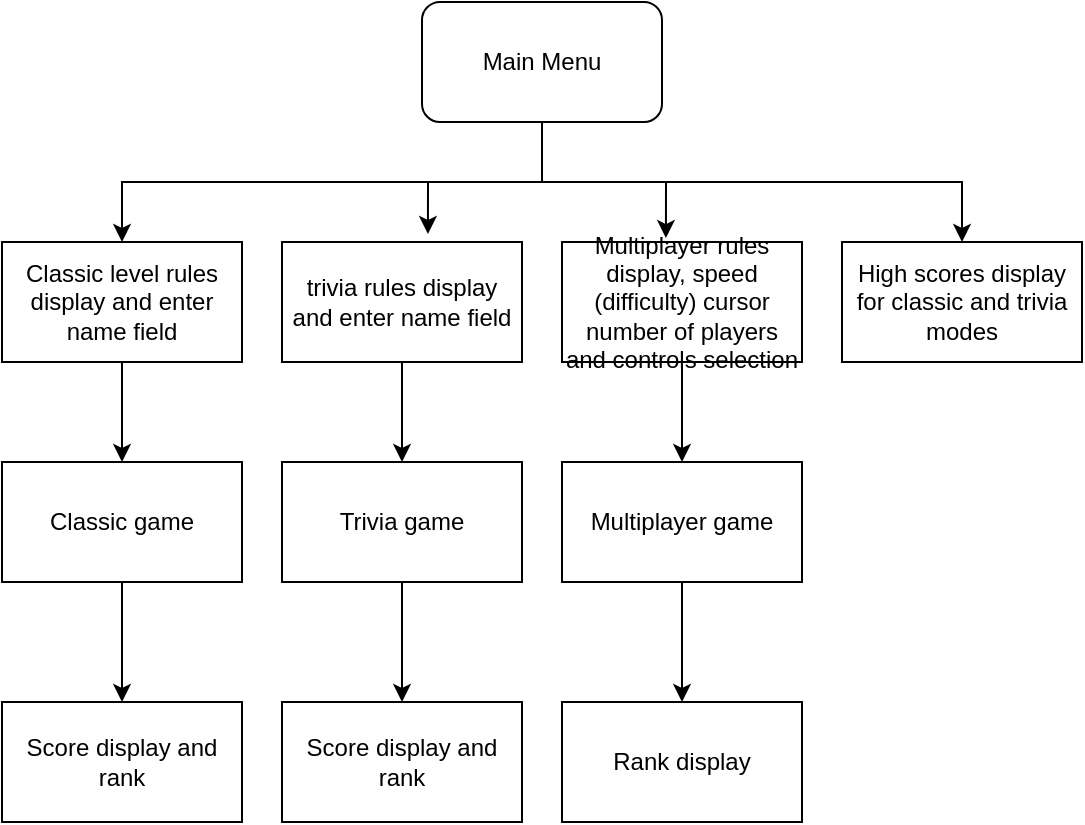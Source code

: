 <mxfile version="24.2.3" type="github">
  <diagram name="Page-1" id="zxnMH-ovP6JPlp-rO30M">
    <mxGraphModel dx="1434" dy="774" grid="1" gridSize="10" guides="1" tooltips="1" connect="1" arrows="1" fold="1" page="1" pageScale="1" pageWidth="850" pageHeight="1100" math="0" shadow="0">
      <root>
        <mxCell id="0" />
        <mxCell id="1" parent="0" />
        <mxCell id="C36BV3S7HllfPEe-F848-16" style="edgeStyle=orthogonalEdgeStyle;rounded=0;orthogonalLoop=1;jettySize=auto;html=1;exitX=0.5;exitY=1;exitDx=0;exitDy=0;entryX=0.5;entryY=0;entryDx=0;entryDy=0;" edge="1" parent="1" source="C36BV3S7HllfPEe-F848-1" target="C36BV3S7HllfPEe-F848-5">
          <mxGeometry relative="1" as="geometry">
            <Array as="points">
              <mxPoint x="400" y="230" />
              <mxPoint x="610" y="230" />
            </Array>
          </mxGeometry>
        </mxCell>
        <mxCell id="C36BV3S7HllfPEe-F848-23" style="edgeStyle=orthogonalEdgeStyle;rounded=0;orthogonalLoop=1;jettySize=auto;html=1;exitX=0.5;exitY=1;exitDx=0;exitDy=0;" edge="1" parent="1" source="C36BV3S7HllfPEe-F848-1" target="C36BV3S7HllfPEe-F848-2">
          <mxGeometry relative="1" as="geometry" />
        </mxCell>
        <mxCell id="C36BV3S7HllfPEe-F848-1" value="Main Menu" style="rounded=1;whiteSpace=wrap;html=1;" vertex="1" parent="1">
          <mxGeometry x="320" y="140" width="120" height="60" as="geometry" />
        </mxCell>
        <mxCell id="C36BV3S7HllfPEe-F848-17" style="edgeStyle=orthogonalEdgeStyle;rounded=0;orthogonalLoop=1;jettySize=auto;html=1;exitX=0.5;exitY=1;exitDx=0;exitDy=0;entryX=0.5;entryY=0;entryDx=0;entryDy=0;" edge="1" parent="1" source="C36BV3S7HllfPEe-F848-2" target="C36BV3S7HllfPEe-F848-6">
          <mxGeometry relative="1" as="geometry" />
        </mxCell>
        <mxCell id="C36BV3S7HllfPEe-F848-2" value="Classic level rules display and enter name field" style="rounded=0;whiteSpace=wrap;html=1;" vertex="1" parent="1">
          <mxGeometry x="110" y="260" width="120" height="60" as="geometry" />
        </mxCell>
        <mxCell id="C36BV3S7HllfPEe-F848-18" style="edgeStyle=orthogonalEdgeStyle;rounded=0;orthogonalLoop=1;jettySize=auto;html=1;exitX=0.5;exitY=1;exitDx=0;exitDy=0;entryX=0.5;entryY=0;entryDx=0;entryDy=0;" edge="1" parent="1" source="C36BV3S7HllfPEe-F848-3" target="C36BV3S7HllfPEe-F848-7">
          <mxGeometry relative="1" as="geometry" />
        </mxCell>
        <mxCell id="C36BV3S7HllfPEe-F848-3" value="trivia rules display and enter name field" style="rounded=0;whiteSpace=wrap;html=1;" vertex="1" parent="1">
          <mxGeometry x="250" y="260" width="120" height="60" as="geometry" />
        </mxCell>
        <mxCell id="C36BV3S7HllfPEe-F848-19" style="edgeStyle=orthogonalEdgeStyle;rounded=0;orthogonalLoop=1;jettySize=auto;html=1;exitX=0.5;exitY=1;exitDx=0;exitDy=0;entryX=0.5;entryY=0;entryDx=0;entryDy=0;" edge="1" parent="1" source="C36BV3S7HllfPEe-F848-4" target="C36BV3S7HllfPEe-F848-8">
          <mxGeometry relative="1" as="geometry" />
        </mxCell>
        <mxCell id="C36BV3S7HllfPEe-F848-4" value="Multiplayer rules display, speed (difficulty) cursor number of players and controls selection" style="rounded=0;whiteSpace=wrap;html=1;" vertex="1" parent="1">
          <mxGeometry x="390" y="260" width="120" height="60" as="geometry" />
        </mxCell>
        <mxCell id="C36BV3S7HllfPEe-F848-5" value="High scores display for classic and trivia modes" style="rounded=0;whiteSpace=wrap;html=1;" vertex="1" parent="1">
          <mxGeometry x="530" y="260" width="120" height="60" as="geometry" />
        </mxCell>
        <mxCell id="C36BV3S7HllfPEe-F848-20" style="edgeStyle=orthogonalEdgeStyle;rounded=0;orthogonalLoop=1;jettySize=auto;html=1;exitX=0.5;exitY=1;exitDx=0;exitDy=0;entryX=0.5;entryY=0;entryDx=0;entryDy=0;" edge="1" parent="1" source="C36BV3S7HllfPEe-F848-6" target="C36BV3S7HllfPEe-F848-9">
          <mxGeometry relative="1" as="geometry" />
        </mxCell>
        <mxCell id="C36BV3S7HllfPEe-F848-6" value="Classic game" style="rounded=0;whiteSpace=wrap;html=1;" vertex="1" parent="1">
          <mxGeometry x="110" y="370" width="120" height="60" as="geometry" />
        </mxCell>
        <mxCell id="C36BV3S7HllfPEe-F848-21" style="edgeStyle=orthogonalEdgeStyle;rounded=0;orthogonalLoop=1;jettySize=auto;html=1;exitX=0.5;exitY=1;exitDx=0;exitDy=0;entryX=0.5;entryY=0;entryDx=0;entryDy=0;" edge="1" parent="1" source="C36BV3S7HllfPEe-F848-7" target="C36BV3S7HllfPEe-F848-10">
          <mxGeometry relative="1" as="geometry" />
        </mxCell>
        <mxCell id="C36BV3S7HllfPEe-F848-7" value="Trivia game" style="rounded=0;whiteSpace=wrap;html=1;" vertex="1" parent="1">
          <mxGeometry x="250" y="370" width="120" height="60" as="geometry" />
        </mxCell>
        <mxCell id="C36BV3S7HllfPEe-F848-22" style="edgeStyle=orthogonalEdgeStyle;rounded=0;orthogonalLoop=1;jettySize=auto;html=1;exitX=0.5;exitY=1;exitDx=0;exitDy=0;entryX=0.5;entryY=0;entryDx=0;entryDy=0;" edge="1" parent="1" source="C36BV3S7HllfPEe-F848-8" target="C36BV3S7HllfPEe-F848-11">
          <mxGeometry relative="1" as="geometry" />
        </mxCell>
        <mxCell id="C36BV3S7HllfPEe-F848-8" value="Multiplayer game" style="rounded=0;whiteSpace=wrap;html=1;" vertex="1" parent="1">
          <mxGeometry x="390" y="370" width="120" height="60" as="geometry" />
        </mxCell>
        <mxCell id="C36BV3S7HllfPEe-F848-9" value="Score display and rank" style="rounded=0;whiteSpace=wrap;html=1;" vertex="1" parent="1">
          <mxGeometry x="110" y="490" width="120" height="60" as="geometry" />
        </mxCell>
        <mxCell id="C36BV3S7HllfPEe-F848-10" value="Score display and rank" style="rounded=0;whiteSpace=wrap;html=1;" vertex="1" parent="1">
          <mxGeometry x="250" y="490" width="120" height="60" as="geometry" />
        </mxCell>
        <mxCell id="C36BV3S7HllfPEe-F848-11" value="Rank display" style="rounded=0;whiteSpace=wrap;html=1;" vertex="1" parent="1">
          <mxGeometry x="390" y="490" width="120" height="60" as="geometry" />
        </mxCell>
        <mxCell id="C36BV3S7HllfPEe-F848-24" style="edgeStyle=orthogonalEdgeStyle;rounded=0;orthogonalLoop=1;jettySize=auto;html=1;exitX=0.5;exitY=1;exitDx=0;exitDy=0;entryX=0.608;entryY=-0.067;entryDx=0;entryDy=0;entryPerimeter=0;" edge="1" parent="1" source="C36BV3S7HllfPEe-F848-1" target="C36BV3S7HllfPEe-F848-3">
          <mxGeometry relative="1" as="geometry" />
        </mxCell>
        <mxCell id="C36BV3S7HllfPEe-F848-25" style="edgeStyle=orthogonalEdgeStyle;rounded=0;orthogonalLoop=1;jettySize=auto;html=1;exitX=0.5;exitY=1;exitDx=0;exitDy=0;entryX=0.433;entryY=-0.033;entryDx=0;entryDy=0;entryPerimeter=0;" edge="1" parent="1" source="C36BV3S7HllfPEe-F848-1" target="C36BV3S7HllfPEe-F848-4">
          <mxGeometry relative="1" as="geometry" />
        </mxCell>
      </root>
    </mxGraphModel>
  </diagram>
</mxfile>
